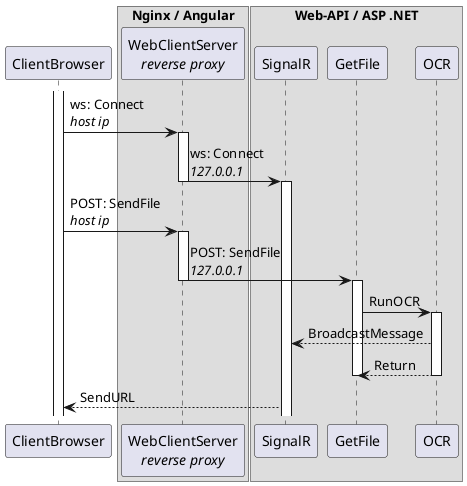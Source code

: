 @startuml

participant ClientBrowser

box Nginx / Angular
participant "WebClientServer\n//reverse proxy//" as WebClientServer
end box

box Web-API / ASP .NET
participant SignalR
participant GetFile
participant OCR
end box

activate ClientBrowser

ClientBrowser -> WebClientServer: ws: Connect\n//host ip//
activate WebClientServer
WebClientServer -> SignalR: ws: Connect\n//127.0.0.1//
deactivate WebClientServer
activate SignalR

ClientBrowser -> WebClientServer: POST: SendFile\n//host ip//
activate WebClientServer
WebClientServer -> GetFile: POST: SendFile\n//127.0.0.1//
deactivate WebClientServer
activate GetFile

GetFile -> OCR: RunOCR
activate OCR

OCR --> SignalR: BroadcastMessage
OCR --> GetFile: Return
deactivate OCR
deactivate GetFile

SignalR --> ClientBrowser: SendURL


@enduml